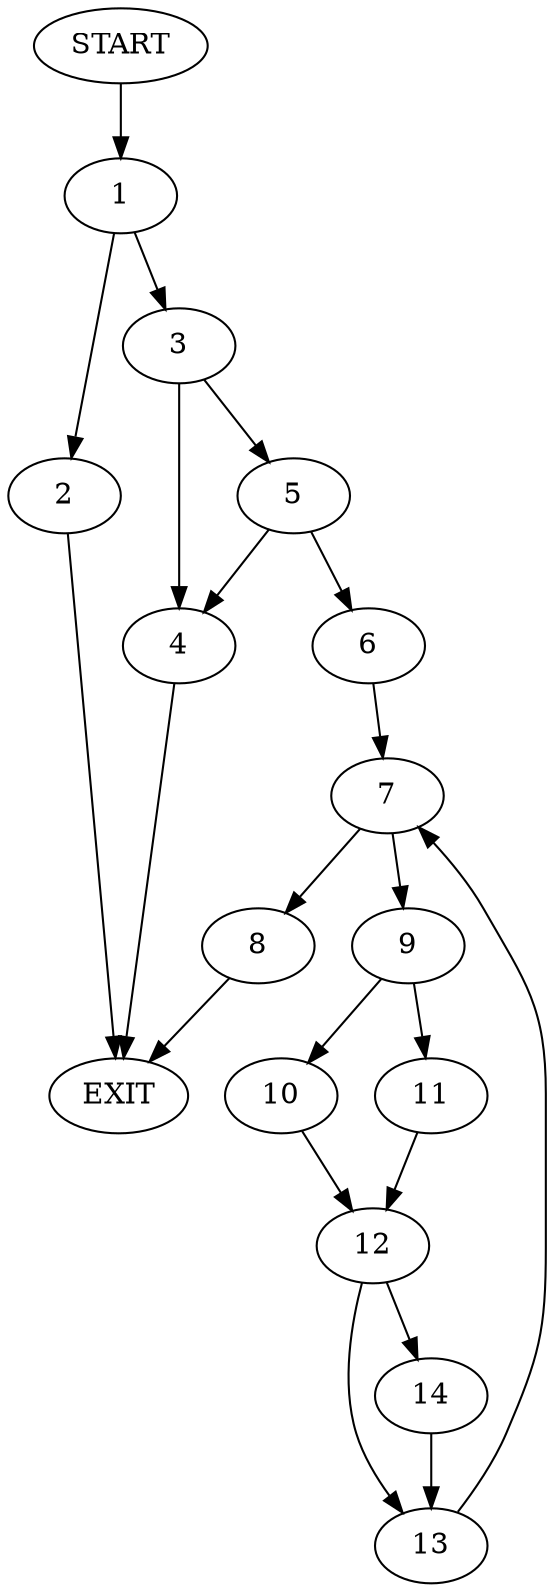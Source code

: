 digraph {
0 [label="START"]
15 [label="EXIT"]
0 -> 1
1 -> 2
1 -> 3
2 -> 15
3 -> 4
3 -> 5
5 -> 4
5 -> 6
4 -> 15
6 -> 7
7 -> 8
7 -> 9
9 -> 10
9 -> 11
8 -> 15
11 -> 12
10 -> 12
12 -> 13
12 -> 14
13 -> 7
14 -> 13
}
